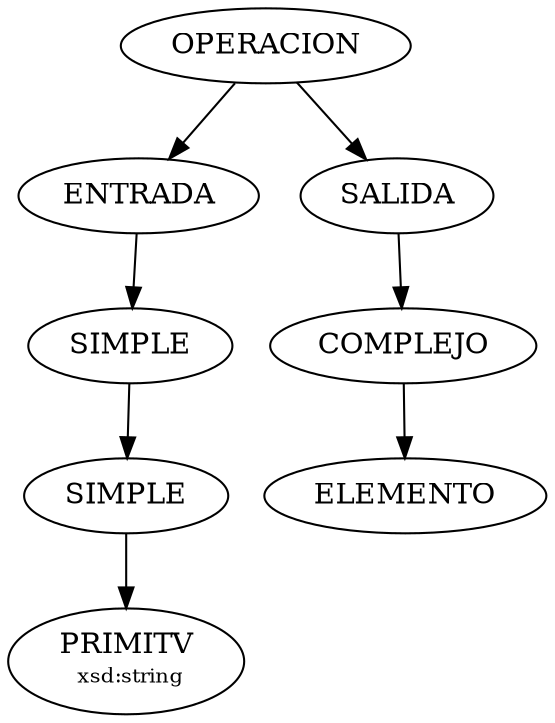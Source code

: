 digraph G
{
N0R0n0 [label="OPERACION"];
N1R0n0 [label="ENTRADA"];
N2R1n0 [label="SIMPLE"];
N3R1n0 [label="SIMPLE"];
N4R0n0 [label=<PRIMITV<BR/> <FONT POINT-SIZE="10">xsd:string</FONT>>];
N1R0n1 [label="SALIDA"];
N2R0n0 [label="COMPLEJO"];
N3R0n0 [label=<ELEMENTO>];

N0R0n0 -> N1R0n0;
N1R0n0 -> N2R1n0;
N2R1n0 -> N3R1n0;
N3R1n0 -> N4R0n0;
N0R0n0 -> N1R0n1;
N1R0n1 -> N2R0n0;
N2R0n0 -> N3R0n0;

}
